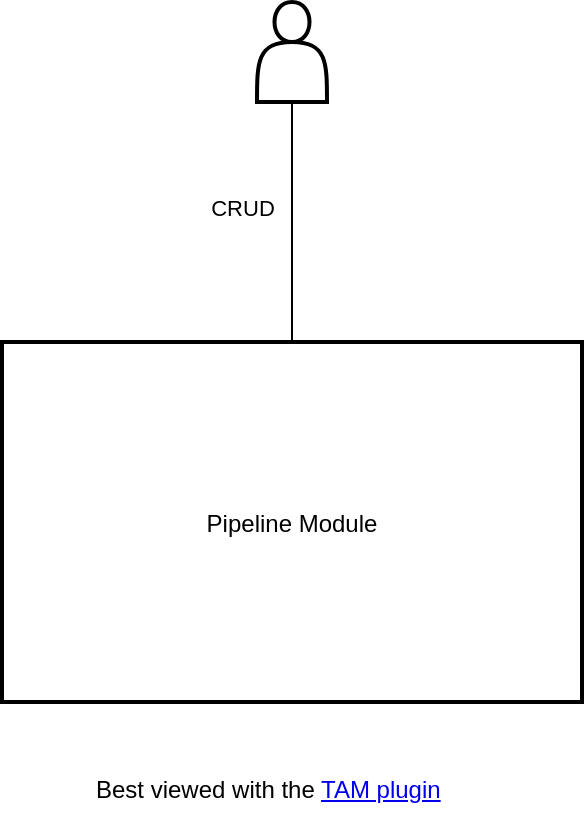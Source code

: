 <mxfile>
    <diagram id="zYQ4JC1dqyDYAC6ojVJY" name="Level 0">
        <mxGraphModel dx="938" dy="853" grid="1" gridSize="10" guides="1" tooltips="1" connect="1" arrows="1" fold="1" page="1" pageScale="1" pageWidth="827" pageHeight="1169" math="0" shadow="0">
            <root>
                <mxCell id="0"/>
                <mxCell id="1" parent="0"/>
                <mxCell id="2" value="Pipeline Module" style="shape=agent;offsetSize=8;strokeWidth=2;" parent="1" vertex="1">
                    <mxGeometry x="330" y="350" width="290" height="180" as="geometry"/>
                </mxCell>
                <mxCell id="6tz0ARsX1sP2O0EdMjcJ-2" value="Best viewed with the &lt;a href=&quot;https://github.com/ariel-bentu/tam-drawio&quot;&gt;TAM plugin&lt;/a&gt;" style="text;html=1;shape=tamPluginMissing;" parent="1" vertex="1" connectable="0">
                    <mxGeometry x="375" y="560" width="200" height="25" as="geometry"/>
                </mxCell>
                <mxCell id="3" value="" style="shape=actor;horizontalLabelPosition=right;align=left;labelPosition=right;strokeWidth=2;aspect=fixed;" parent="1" vertex="1">
                    <mxGeometry x="457.5" y="180" width="35" height="50" as="geometry"/>
                </mxCell>
                <mxCell id="4" value="" style="shape=useedge;vertical=true;edgeStyle=none;endArrow=none;useSignPosition=left;useSignDirection=south;entryX=0.5;entryY=1;entryDx=0;entryDy=0;exitX=0.5;exitY=0;exitDx=0;exitDy=0;" parent="1" source="2" target="3" edge="1">
                    <mxGeometry height="160" relative="1" as="geometry">
                        <mxPoint x="510" y="520" as="sourcePoint"/>
                        <mxPoint x="510" y="360" as="targetPoint"/>
                    </mxGeometry>
                </mxCell>
                <mxCell id="12" value="CRUD" style="edgeLabel;html=1;align=center;verticalAlign=middle;resizable=0;points=[];" parent="4" vertex="1" connectable="0">
                    <mxGeometry x="0.117" y="21" relative="1" as="geometry">
                        <mxPoint x="-4" as="offset"/>
                    </mxGeometry>
                </mxCell>
            </root>
        </mxGraphModel>
    </diagram>
    <diagram id="-ONsKa0ARMcQ2WuAO11s" name="Page-4">
        <mxGraphModel dx="938" dy="853" grid="1" gridSize="10" guides="1" tooltips="1" connect="1" arrows="1" fold="1" page="1" pageScale="1" pageWidth="827" pageHeight="1169" math="0" shadow="0">
            <root>
                <mxCell id="0"/>
                <mxCell id="1" parent="0"/>
                <mxCell id="Vy0OA428iWCqz7bIyity-1" value="Best viewed with the &lt;a href=&quot;https://github.com/ariel-bentu/tam-drawio&quot;&gt;TAM plugin&lt;/a&gt;" style="text;html=1;shape=tamPluginMissing;" parent="1" vertex="1" connectable="0">
                    <mxGeometry x="685" y="860" width="200" height="25" as="geometry"/>
                </mxCell>
                <mxCell id="JEZ1gd4pgeHoRWmLc4yh-2" value="" style="group" parent="1" vertex="1" connectable="0">
                    <mxGeometry x="560" y="290" width="450" height="540" as="geometry"/>
                </mxCell>
                <mxCell id="JEZ1gd4pgeHoRWmLc4yh-3" value="Pipeline Module" style="shape=agent;offsetSize=8;strokeWidth=2;verticalAlign=bottom;" parent="JEZ1gd4pgeHoRWmLc4yh-2" vertex="1">
                    <mxGeometry width="450" height="540" as="geometry"/>
                </mxCell>
                <mxCell id="JEZ1gd4pgeHoRWmLc4yh-4" value="Controller" style="shape=agent;offsetSize=8;strokeWidth=2;" parent="JEZ1gd4pgeHoRWmLc4yh-2" vertex="1">
                    <mxGeometry x="20" y="19.286" width="400" height="57.857" as="geometry"/>
                </mxCell>
                <mxCell id="JEZ1gd4pgeHoRWmLc4yh-5" value="Service" style="shape=agent;offsetSize=8;strokeWidth=2;" parent="JEZ1gd4pgeHoRWmLc4yh-2" vertex="1">
                    <mxGeometry x="20" y="125.357" width="400" height="57.857" as="geometry"/>
                </mxCell>
                <mxCell id="JEZ1gd4pgeHoRWmLc4yh-6" value="Pipeline DAO" style="shape=agent;offsetSize=8;strokeWidth=2;" parent="JEZ1gd4pgeHoRWmLc4yh-2" vertex="1">
                    <mxGeometry x="25" y="225.643" width="395" height="57.857" as="geometry"/>
                </mxCell>
                <mxCell id="JEZ1gd4pgeHoRWmLc4yh-7" value="" style="shape=useedge;vertical=true;edgeStyle=none;endArrow=none;useSignPosition=left;useSignDirection=south;entryX=0.5;entryY=1;entryDx=0;entryDy=0;exitX=0.5;exitY=0;exitDx=0;exitDy=0;" parent="JEZ1gd4pgeHoRWmLc4yh-2" source="JEZ1gd4pgeHoRWmLc4yh-6" target="JEZ1gd4pgeHoRWmLc4yh-5" edge="1">
                    <mxGeometry height="160" relative="1" as="geometry">
                        <mxPoint x="70" y="221.786" as="sourcePoint"/>
                        <mxPoint x="70" y="67.5" as="targetPoint"/>
                    </mxGeometry>
                </mxCell>
                <mxCell id="JEZ1gd4pgeHoRWmLc4yh-8" value="" style="shape=useedge;vertical=true;edgeStyle=none;endArrow=none;useSignPosition=left;useSignDirection=south;entryX=0.5;entryY=1;entryDx=0;entryDy=0;exitX=0.5;exitY=0;exitDx=0;exitDy=0;" parent="JEZ1gd4pgeHoRWmLc4yh-2" source="JEZ1gd4pgeHoRWmLc4yh-5" target="JEZ1gd4pgeHoRWmLc4yh-4" edge="1">
                    <mxGeometry height="160" relative="1" as="geometry">
                        <mxPoint x="70" y="221.786" as="sourcePoint"/>
                        <mxPoint x="70" y="67.5" as="targetPoint"/>
                    </mxGeometry>
                </mxCell>
                <mxCell id="JEZ1gd4pgeHoRWmLc4yh-9" value="" style="shape=agent;offsetSize=8;strokeWidth=2;" parent="JEZ1gd4pgeHoRWmLc4yh-2" vertex="1">
                    <mxGeometry x="25" y="337.5" width="395" height="163.929" as="geometry"/>
                </mxCell>
                <mxCell id="JEZ1gd4pgeHoRWmLc4yh-10" value="Repository" style="shape=agent;offsetSize=8;strokeWidth=2;" parent="JEZ1gd4pgeHoRWmLc4yh-2" vertex="1">
                    <mxGeometry x="40" y="355.098" width="360" height="32.979" as="geometry"/>
                </mxCell>
                <mxCell id="JEZ1gd4pgeHoRWmLc4yh-11" value="" style="group" parent="JEZ1gd4pgeHoRWmLc4yh-2" vertex="1" connectable="0">
                    <mxGeometry x="40" y="414.643" width="360" height="67.5" as="geometry"/>
                </mxCell>
                <mxCell id="JEZ1gd4pgeHoRWmLc4yh-12" value="" style="rounded=1;whiteSpace=wrap;html=1;arcSize=60;strokeWidth=2;verticalAlign=bottom;" parent="JEZ1gd4pgeHoRWmLc4yh-11" vertex="1">
                    <mxGeometry width="360.0" height="67.5" as="geometry"/>
                </mxCell>
                <mxCell id="JEZ1gd4pgeHoRWmLc4yh-13" value="Pipelin1" style="rounded=1;whiteSpace=wrap;html=1;arcSize=60;strokeWidth=2;" parent="JEZ1gd4pgeHoRWmLc4yh-11" vertex="1">
                    <mxGeometry x="19.459" y="15" width="116.757" height="37.5" as="geometry"/>
                </mxCell>
                <mxCell id="JEZ1gd4pgeHoRWmLc4yh-14" value="Pipelin2" style="rounded=1;whiteSpace=wrap;html=1;arcSize=60;strokeWidth=2;" parent="JEZ1gd4pgeHoRWmLc4yh-11" vertex="1">
                    <mxGeometry x="145.946" y="15" width="116.757" height="37.5" as="geometry"/>
                </mxCell>
                <mxCell id="JEZ1gd4pgeHoRWmLc4yh-15" value="" style="shape=dot3;connectable=0;aspect=fixed;" parent="JEZ1gd4pgeHoRWmLc4yh-11" vertex="1">
                    <mxGeometry x="272.432" y="28.125" width="33.483" height="9.132" as="geometry"/>
                </mxCell>
                <mxCell id="JEZ1gd4pgeHoRWmLc4yh-16" value="" style="shape=updateedge;endArrow=none;vertical=true;entryX=0.5;entryY=0;entryDx=0;entryDy=0;exitX=0.5;exitY=1;exitDx=0;exitDy=0;" parent="JEZ1gd4pgeHoRWmLc4yh-2" source="JEZ1gd4pgeHoRWmLc4yh-10" target="JEZ1gd4pgeHoRWmLc4yh-12" edge="1">
                    <mxGeometry width="30" height="80" relative="1" as="geometry">
                        <mxPoint x="259.231" y="330.364" as="sourcePoint"/>
                        <mxPoint x="259.231" y="396.321" as="targetPoint"/>
                    </mxGeometry>
                </mxCell>
                <mxCell id="JEZ1gd4pgeHoRWmLc4yh-17" value="" style="shape=useedge;vertical=true;edgeStyle=none;endArrow=none;useSignPosition=left;useSignDirection=south;exitX=0.5;exitY=0;exitDx=0;exitDy=0;entryX=0.5;entryY=1;entryDx=0;entryDy=0;" parent="JEZ1gd4pgeHoRWmLc4yh-2" source="JEZ1gd4pgeHoRWmLc4yh-10" target="JEZ1gd4pgeHoRWmLc4yh-6" edge="1">
                    <mxGeometry height="160" relative="1" as="geometry">
                        <mxPoint x="70" y="221.786" as="sourcePoint"/>
                        <mxPoint x="70" y="67.5" as="targetPoint"/>
                    </mxGeometry>
                </mxCell>
                <mxCell id="JEZ1gd4pgeHoRWmLc4yh-18" value="" style="shape=actor;horizontalLabelPosition=right;align=left;labelPosition=right;strokeWidth=2;aspect=fixed;" parent="1" vertex="1">
                    <mxGeometry x="762.5" y="140" width="35" height="50" as="geometry"/>
                </mxCell>
                <mxCell id="JEZ1gd4pgeHoRWmLc4yh-19" value="" style="shape=useedge;vertical=true;edgeStyle=none;endArrow=none;useSignPosition=left;useSignDirection=south;entryX=0.5;entryY=1;entryDx=0;entryDy=0;exitX=0.5;exitY=0;exitDx=0;exitDy=0;" parent="1" source="JEZ1gd4pgeHoRWmLc4yh-4" target="JEZ1gd4pgeHoRWmLc4yh-18" edge="1">
                    <mxGeometry height="160" relative="1" as="geometry">
                        <mxPoint x="840" y="530" as="sourcePoint"/>
                        <mxPoint x="840" y="370" as="targetPoint"/>
                    </mxGeometry>
                </mxCell>
                <mxCell id="JEZ1gd4pgeHoRWmLc4yh-20" value="CRUD Pipeline" style="edgeLabel;html=1;align=center;verticalAlign=middle;resizable=0;points=[];" parent="JEZ1gd4pgeHoRWmLc4yh-19" vertex="1" connectable="0">
                    <mxGeometry x="0.095" y="21" relative="1" as="geometry">
                        <mxPoint x="-29" as="offset"/>
                    </mxGeometry>
                </mxCell>
            </root>
        </mxGraphModel>
    </diagram>
</mxfile>